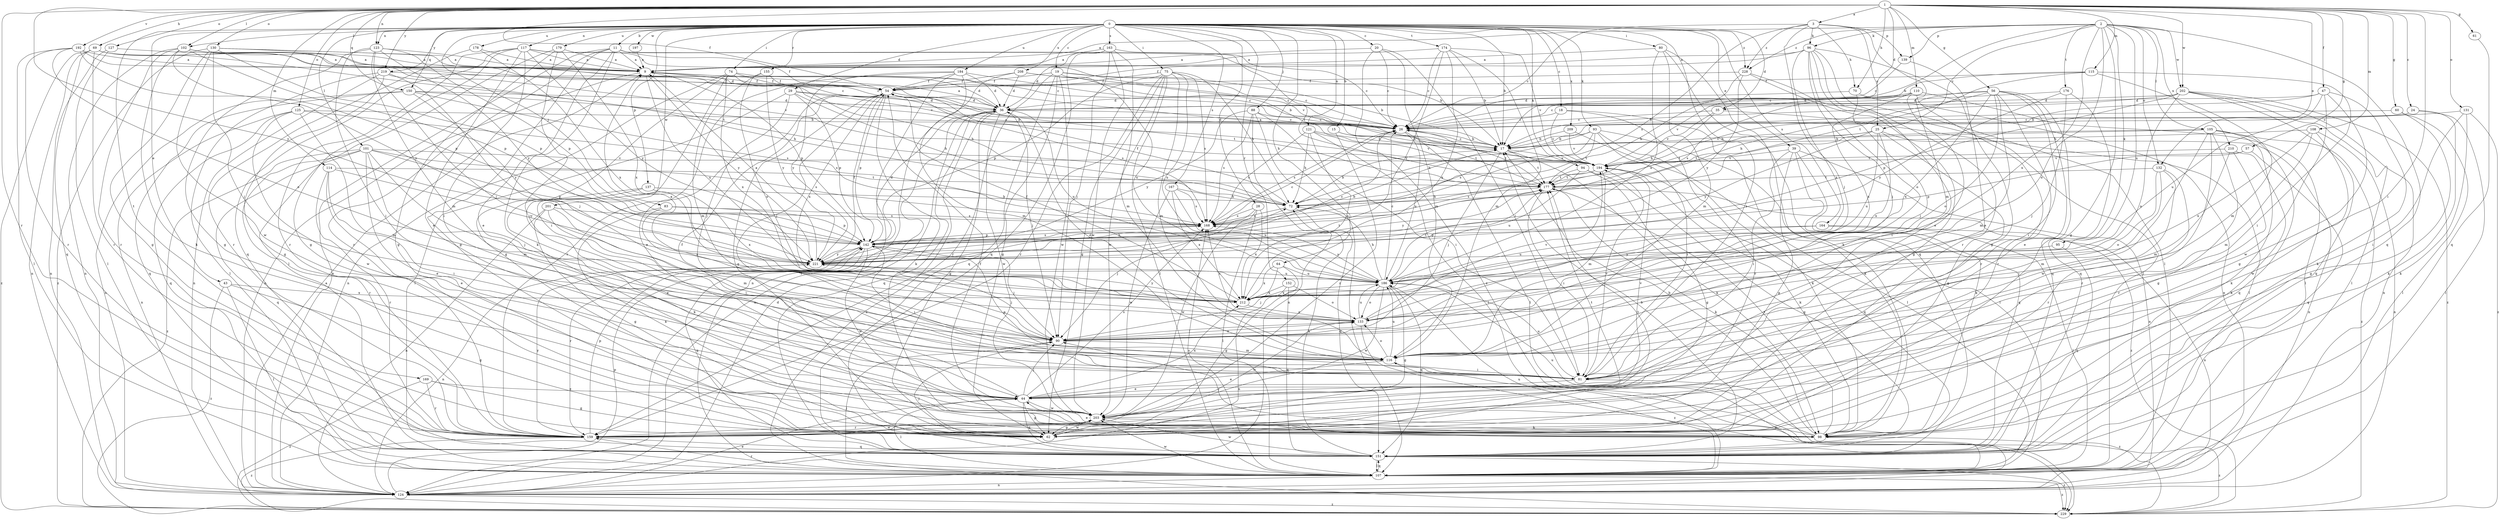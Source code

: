strict digraph  {
0;
1;
2;
3;
9;
11;
15;
17;
18;
19;
20;
24;
25;
26;
28;
29;
35;
36;
39;
43;
44;
47;
54;
56;
57;
60;
61;
62;
64;
69;
70;
72;
74;
75;
80;
81;
83;
88;
90;
93;
94;
95;
96;
98;
101;
102;
105;
107;
108;
110;
114;
115;
116;
117;
121;
123;
124;
125;
127;
130;
131;
132;
133;
137;
139;
142;
150;
151;
152;
155;
159;
163;
164;
167;
168;
169;
174;
176;
177;
178;
179;
184;
186;
192;
194;
197;
201;
202;
203;
208;
209;
210;
212;
219;
221;
228;
229;
0 -> 11  [label=b];
0 -> 15  [label=b];
0 -> 17  [label=b];
0 -> 18  [label=c];
0 -> 19  [label=c];
0 -> 20  [label=c];
0 -> 28  [label=d];
0 -> 29  [label=d];
0 -> 35  [label=d];
0 -> 39  [label=e];
0 -> 43  [label=e];
0 -> 64  [label=h];
0 -> 74  [label=i];
0 -> 75  [label=i];
0 -> 80  [label=i];
0 -> 81  [label=i];
0 -> 83  [label=j];
0 -> 88  [label=j];
0 -> 93  [label=k];
0 -> 94  [label=k];
0 -> 101  [label=l];
0 -> 102  [label=l];
0 -> 117  [label=n];
0 -> 121  [label=n];
0 -> 123  [label=n];
0 -> 137  [label=p];
0 -> 150  [label=q];
0 -> 152  [label=r];
0 -> 155  [label=r];
0 -> 163  [label=s];
0 -> 164  [label=s];
0 -> 167  [label=s];
0 -> 169  [label=t];
0 -> 174  [label=t];
0 -> 178  [label=u];
0 -> 179  [label=u];
0 -> 184  [label=u];
0 -> 197  [label=w];
0 -> 201  [label=w];
0 -> 208  [label=x];
0 -> 209  [label=x];
0 -> 219  [label=y];
0 -> 228  [label=z];
1 -> 3  [label=a];
1 -> 24  [label=c];
1 -> 35  [label=d];
1 -> 47  [label=f];
1 -> 54  [label=f];
1 -> 56  [label=g];
1 -> 57  [label=g];
1 -> 60  [label=g];
1 -> 61  [label=g];
1 -> 69  [label=h];
1 -> 70  [label=h];
1 -> 81  [label=i];
1 -> 102  [label=l];
1 -> 108  [label=m];
1 -> 110  [label=m];
1 -> 114  [label=m];
1 -> 115  [label=m];
1 -> 123  [label=n];
1 -> 125  [label=o];
1 -> 127  [label=o];
1 -> 130  [label=o];
1 -> 131  [label=o];
1 -> 132  [label=o];
1 -> 150  [label=q];
1 -> 159  [label=r];
1 -> 192  [label=v];
1 -> 202  [label=w];
1 -> 219  [label=y];
1 -> 221  [label=y];
2 -> 9  [label=a];
2 -> 17  [label=b];
2 -> 25  [label=c];
2 -> 62  [label=g];
2 -> 95  [label=k];
2 -> 96  [label=k];
2 -> 105  [label=l];
2 -> 132  [label=o];
2 -> 133  [label=o];
2 -> 139  [label=p];
2 -> 151  [label=q];
2 -> 176  [label=t];
2 -> 186  [label=u];
2 -> 202  [label=w];
2 -> 210  [label=x];
2 -> 212  [label=x];
2 -> 228  [label=z];
3 -> 25  [label=c];
3 -> 26  [label=c];
3 -> 70  [label=h];
3 -> 90  [label=j];
3 -> 96  [label=k];
3 -> 116  [label=m];
3 -> 139  [label=p];
3 -> 168  [label=s];
3 -> 228  [label=z];
9 -> 54  [label=f];
9 -> 124  [label=n];
9 -> 142  [label=p];
9 -> 186  [label=u];
9 -> 221  [label=y];
11 -> 9  [label=a];
11 -> 44  [label=e];
11 -> 54  [label=f];
11 -> 62  [label=g];
11 -> 98  [label=k];
11 -> 124  [label=n];
11 -> 159  [label=r];
11 -> 177  [label=t];
15 -> 17  [label=b];
15 -> 159  [label=r];
15 -> 177  [label=t];
17 -> 26  [label=c];
17 -> 90  [label=j];
17 -> 98  [label=k];
17 -> 177  [label=t];
17 -> 194  [label=v];
18 -> 26  [label=c];
18 -> 98  [label=k];
18 -> 159  [label=r];
18 -> 194  [label=v];
19 -> 17  [label=b];
19 -> 26  [label=c];
19 -> 54  [label=f];
19 -> 62  [label=g];
19 -> 151  [label=q];
19 -> 159  [label=r];
19 -> 186  [label=u];
19 -> 203  [label=w];
20 -> 9  [label=a];
20 -> 26  [label=c];
20 -> 81  [label=i];
20 -> 116  [label=m];
20 -> 229  [label=z];
24 -> 26  [label=c];
24 -> 98  [label=k];
24 -> 107  [label=l];
24 -> 194  [label=v];
25 -> 17  [label=b];
25 -> 62  [label=g];
25 -> 124  [label=n];
25 -> 177  [label=t];
25 -> 186  [label=u];
25 -> 212  [label=x];
25 -> 221  [label=y];
26 -> 17  [label=b];
26 -> 107  [label=l];
26 -> 168  [label=s];
26 -> 177  [label=t];
26 -> 186  [label=u];
28 -> 90  [label=j];
28 -> 107  [label=l];
28 -> 168  [label=s];
28 -> 203  [label=w];
28 -> 212  [label=x];
29 -> 17  [label=b];
29 -> 36  [label=d];
29 -> 72  [label=h];
29 -> 90  [label=j];
29 -> 107  [label=l];
29 -> 142  [label=p];
35 -> 26  [label=c];
35 -> 72  [label=h];
35 -> 107  [label=l];
35 -> 194  [label=v];
36 -> 9  [label=a];
36 -> 26  [label=c];
36 -> 62  [label=g];
36 -> 90  [label=j];
36 -> 124  [label=n];
36 -> 151  [label=q];
36 -> 186  [label=u];
36 -> 203  [label=w];
36 -> 229  [label=z];
39 -> 62  [label=g];
39 -> 81  [label=i];
39 -> 98  [label=k];
39 -> 124  [label=n];
39 -> 151  [label=q];
39 -> 194  [label=v];
43 -> 62  [label=g];
43 -> 107  [label=l];
43 -> 212  [label=x];
43 -> 229  [label=z];
44 -> 54  [label=f];
44 -> 62  [label=g];
44 -> 90  [label=j];
44 -> 107  [label=l];
44 -> 151  [label=q];
44 -> 168  [label=s];
44 -> 194  [label=v];
44 -> 203  [label=w];
44 -> 212  [label=x];
47 -> 17  [label=b];
47 -> 36  [label=d];
47 -> 62  [label=g];
47 -> 98  [label=k];
47 -> 186  [label=u];
47 -> 203  [label=w];
54 -> 36  [label=d];
54 -> 44  [label=e];
54 -> 62  [label=g];
54 -> 90  [label=j];
54 -> 98  [label=k];
54 -> 142  [label=p];
54 -> 168  [label=s];
54 -> 177  [label=t];
54 -> 212  [label=x];
56 -> 26  [label=c];
56 -> 36  [label=d];
56 -> 44  [label=e];
56 -> 72  [label=h];
56 -> 81  [label=i];
56 -> 116  [label=m];
56 -> 133  [label=o];
56 -> 151  [label=q];
56 -> 159  [label=r];
56 -> 212  [label=x];
57 -> 142  [label=p];
57 -> 151  [label=q];
57 -> 194  [label=v];
60 -> 26  [label=c];
60 -> 62  [label=g];
60 -> 107  [label=l];
61 -> 151  [label=q];
62 -> 177  [label=t];
62 -> 203  [label=w];
64 -> 62  [label=g];
64 -> 90  [label=j];
64 -> 186  [label=u];
64 -> 212  [label=x];
69 -> 9  [label=a];
69 -> 26  [label=c];
69 -> 124  [label=n];
69 -> 151  [label=q];
69 -> 159  [label=r];
69 -> 177  [label=t];
69 -> 229  [label=z];
70 -> 36  [label=d];
70 -> 90  [label=j];
70 -> 124  [label=n];
72 -> 17  [label=b];
72 -> 54  [label=f];
72 -> 151  [label=q];
72 -> 168  [label=s];
74 -> 36  [label=d];
74 -> 54  [label=f];
74 -> 62  [label=g];
74 -> 72  [label=h];
74 -> 81  [label=i];
74 -> 124  [label=n];
74 -> 212  [label=x];
75 -> 54  [label=f];
75 -> 62  [label=g];
75 -> 72  [label=h];
75 -> 107  [label=l];
75 -> 116  [label=m];
75 -> 142  [label=p];
75 -> 159  [label=r];
75 -> 168  [label=s];
75 -> 186  [label=u];
75 -> 203  [label=w];
80 -> 9  [label=a];
80 -> 98  [label=k];
80 -> 116  [label=m];
80 -> 151  [label=q];
80 -> 186  [label=u];
81 -> 44  [label=e];
81 -> 142  [label=p];
81 -> 186  [label=u];
81 -> 194  [label=v];
81 -> 229  [label=z];
83 -> 98  [label=k];
83 -> 142  [label=p];
83 -> 168  [label=s];
83 -> 212  [label=x];
88 -> 26  [label=c];
88 -> 81  [label=i];
88 -> 107  [label=l];
88 -> 124  [label=n];
88 -> 168  [label=s];
88 -> 221  [label=y];
90 -> 116  [label=m];
90 -> 133  [label=o];
93 -> 17  [label=b];
93 -> 72  [label=h];
93 -> 81  [label=i];
93 -> 98  [label=k];
93 -> 107  [label=l];
93 -> 168  [label=s];
93 -> 177  [label=t];
94 -> 62  [label=g];
94 -> 151  [label=q];
94 -> 177  [label=t];
94 -> 186  [label=u];
95 -> 151  [label=q];
95 -> 221  [label=y];
96 -> 9  [label=a];
96 -> 44  [label=e];
96 -> 54  [label=f];
96 -> 62  [label=g];
96 -> 90  [label=j];
96 -> 107  [label=l];
96 -> 133  [label=o];
96 -> 159  [label=r];
96 -> 212  [label=x];
98 -> 17  [label=b];
98 -> 44  [label=e];
98 -> 54  [label=f];
98 -> 90  [label=j];
98 -> 177  [label=t];
98 -> 186  [label=u];
98 -> 229  [label=z];
101 -> 44  [label=e];
101 -> 90  [label=j];
101 -> 116  [label=m];
101 -> 142  [label=p];
101 -> 151  [label=q];
101 -> 159  [label=r];
101 -> 168  [label=s];
101 -> 194  [label=v];
101 -> 229  [label=z];
102 -> 9  [label=a];
102 -> 26  [label=c];
102 -> 98  [label=k];
102 -> 124  [label=n];
102 -> 142  [label=p];
102 -> 159  [label=r];
102 -> 194  [label=v];
102 -> 221  [label=y];
105 -> 17  [label=b];
105 -> 62  [label=g];
105 -> 98  [label=k];
105 -> 151  [label=q];
105 -> 159  [label=r];
105 -> 177  [label=t];
105 -> 203  [label=w];
105 -> 229  [label=z];
107 -> 90  [label=j];
107 -> 124  [label=n];
107 -> 151  [label=q];
107 -> 159  [label=r];
107 -> 168  [label=s];
107 -> 186  [label=u];
107 -> 203  [label=w];
107 -> 229  [label=z];
108 -> 17  [label=b];
108 -> 116  [label=m];
108 -> 124  [label=n];
108 -> 203  [label=w];
108 -> 212  [label=x];
110 -> 36  [label=d];
110 -> 81  [label=i];
110 -> 107  [label=l];
110 -> 159  [label=r];
110 -> 168  [label=s];
110 -> 194  [label=v];
110 -> 212  [label=x];
114 -> 44  [label=e];
114 -> 81  [label=i];
114 -> 159  [label=r];
114 -> 177  [label=t];
114 -> 221  [label=y];
115 -> 26  [label=c];
115 -> 54  [label=f];
115 -> 81  [label=i];
115 -> 116  [label=m];
115 -> 177  [label=t];
116 -> 36  [label=d];
116 -> 44  [label=e];
116 -> 81  [label=i];
116 -> 133  [label=o];
116 -> 186  [label=u];
117 -> 9  [label=a];
117 -> 17  [label=b];
117 -> 44  [label=e];
117 -> 62  [label=g];
117 -> 81  [label=i];
117 -> 151  [label=q];
117 -> 159  [label=r];
117 -> 194  [label=v];
117 -> 221  [label=y];
121 -> 17  [label=b];
121 -> 72  [label=h];
121 -> 107  [label=l];
121 -> 168  [label=s];
121 -> 194  [label=v];
121 -> 212  [label=x];
123 -> 9  [label=a];
123 -> 62  [label=g];
123 -> 81  [label=i];
123 -> 90  [label=j];
123 -> 116  [label=m];
123 -> 142  [label=p];
123 -> 221  [label=y];
124 -> 9  [label=a];
124 -> 36  [label=d];
124 -> 44  [label=e];
124 -> 116  [label=m];
124 -> 142  [label=p];
124 -> 229  [label=z];
125 -> 26  [label=c];
125 -> 116  [label=m];
125 -> 124  [label=n];
125 -> 151  [label=q];
125 -> 168  [label=s];
125 -> 203  [label=w];
127 -> 9  [label=a];
127 -> 107  [label=l];
127 -> 124  [label=n];
130 -> 9  [label=a];
130 -> 36  [label=d];
130 -> 62  [label=g];
130 -> 90  [label=j];
130 -> 142  [label=p];
130 -> 194  [label=v];
130 -> 203  [label=w];
130 -> 229  [label=z];
131 -> 26  [label=c];
131 -> 81  [label=i];
131 -> 98  [label=k];
131 -> 229  [label=z];
132 -> 81  [label=i];
132 -> 116  [label=m];
132 -> 133  [label=o];
132 -> 159  [label=r];
132 -> 177  [label=t];
133 -> 9  [label=a];
133 -> 90  [label=j];
133 -> 168  [label=s];
133 -> 186  [label=u];
133 -> 194  [label=v];
133 -> 203  [label=w];
133 -> 229  [label=z];
137 -> 44  [label=e];
137 -> 72  [label=h];
137 -> 98  [label=k];
137 -> 212  [label=x];
139 -> 26  [label=c];
139 -> 44  [label=e];
142 -> 17  [label=b];
142 -> 26  [label=c];
142 -> 36  [label=d];
142 -> 81  [label=i];
142 -> 90  [label=j];
142 -> 151  [label=q];
142 -> 159  [label=r];
142 -> 168  [label=s];
142 -> 203  [label=w];
142 -> 221  [label=y];
150 -> 17  [label=b];
150 -> 36  [label=d];
150 -> 124  [label=n];
150 -> 151  [label=q];
150 -> 168  [label=s];
150 -> 221  [label=y];
151 -> 17  [label=b];
151 -> 72  [label=h];
151 -> 90  [label=j];
151 -> 107  [label=l];
151 -> 203  [label=w];
151 -> 229  [label=z];
152 -> 124  [label=n];
152 -> 133  [label=o];
152 -> 151  [label=q];
152 -> 212  [label=x];
155 -> 54  [label=f];
155 -> 116  [label=m];
155 -> 133  [label=o];
155 -> 221  [label=y];
159 -> 142  [label=p];
159 -> 151  [label=q];
159 -> 203  [label=w];
159 -> 221  [label=y];
159 -> 229  [label=z];
163 -> 9  [label=a];
163 -> 26  [label=c];
163 -> 36  [label=d];
163 -> 90  [label=j];
163 -> 116  [label=m];
163 -> 151  [label=q];
163 -> 203  [label=w];
164 -> 107  [label=l];
164 -> 124  [label=n];
164 -> 142  [label=p];
164 -> 186  [label=u];
167 -> 72  [label=h];
167 -> 168  [label=s];
167 -> 186  [label=u];
167 -> 203  [label=w];
167 -> 212  [label=x];
168 -> 142  [label=p];
169 -> 44  [label=e];
169 -> 62  [label=g];
169 -> 159  [label=r];
169 -> 229  [label=z];
174 -> 9  [label=a];
174 -> 17  [label=b];
174 -> 26  [label=c];
174 -> 116  [label=m];
174 -> 194  [label=v];
174 -> 212  [label=x];
174 -> 221  [label=y];
176 -> 36  [label=d];
176 -> 90  [label=j];
176 -> 151  [label=q];
176 -> 221  [label=y];
177 -> 72  [label=h];
177 -> 81  [label=i];
177 -> 98  [label=k];
177 -> 221  [label=y];
177 -> 229  [label=z];
178 -> 9  [label=a];
178 -> 159  [label=r];
178 -> 212  [label=x];
179 -> 9  [label=a];
179 -> 62  [label=g];
179 -> 81  [label=i];
179 -> 107  [label=l];
179 -> 212  [label=x];
184 -> 26  [label=c];
184 -> 36  [label=d];
184 -> 54  [label=f];
184 -> 107  [label=l];
184 -> 116  [label=m];
184 -> 159  [label=r];
184 -> 221  [label=y];
186 -> 26  [label=c];
186 -> 62  [label=g];
186 -> 72  [label=h];
186 -> 133  [label=o];
186 -> 151  [label=q];
186 -> 168  [label=s];
186 -> 177  [label=t];
186 -> 203  [label=w];
186 -> 212  [label=x];
192 -> 9  [label=a];
192 -> 26  [label=c];
192 -> 107  [label=l];
192 -> 133  [label=o];
192 -> 142  [label=p];
192 -> 159  [label=r];
194 -> 9  [label=a];
194 -> 98  [label=k];
194 -> 116  [label=m];
194 -> 151  [label=q];
194 -> 168  [label=s];
194 -> 177  [label=t];
197 -> 9  [label=a];
201 -> 62  [label=g];
201 -> 81  [label=i];
201 -> 116  [label=m];
201 -> 124  [label=n];
201 -> 168  [label=s];
202 -> 17  [label=b];
202 -> 36  [label=d];
202 -> 107  [label=l];
202 -> 124  [label=n];
202 -> 133  [label=o];
202 -> 142  [label=p];
202 -> 151  [label=q];
202 -> 229  [label=z];
203 -> 62  [label=g];
203 -> 98  [label=k];
203 -> 159  [label=r];
203 -> 177  [label=t];
208 -> 17  [label=b];
208 -> 26  [label=c];
208 -> 36  [label=d];
208 -> 54  [label=f];
208 -> 124  [label=n];
209 -> 17  [label=b];
209 -> 107  [label=l];
209 -> 194  [label=v];
210 -> 98  [label=k];
210 -> 116  [label=m];
210 -> 159  [label=r];
210 -> 194  [label=v];
212 -> 54  [label=f];
212 -> 133  [label=o];
212 -> 221  [label=y];
219 -> 54  [label=f];
219 -> 62  [label=g];
219 -> 72  [label=h];
219 -> 90  [label=j];
219 -> 107  [label=l];
219 -> 124  [label=n];
221 -> 9  [label=a];
221 -> 26  [label=c];
221 -> 54  [label=f];
221 -> 72  [label=h];
221 -> 90  [label=j];
221 -> 124  [label=n];
221 -> 177  [label=t];
221 -> 186  [label=u];
228 -> 54  [label=f];
228 -> 62  [label=g];
228 -> 72  [label=h];
228 -> 107  [label=l];
228 -> 221  [label=y];
}
